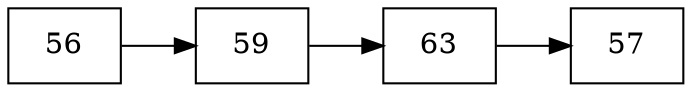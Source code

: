 digraph grafico{
rankdir=LR
node[shape=box]
concentrate=true
compound=true;
nodo56[label ="56"];
nodo56->nodo59
nodo59[label ="59"];
nodo59->nodo63
nodo63[label ="63"];
nodo63->nodo57
nodo57[label ="57"];
}
